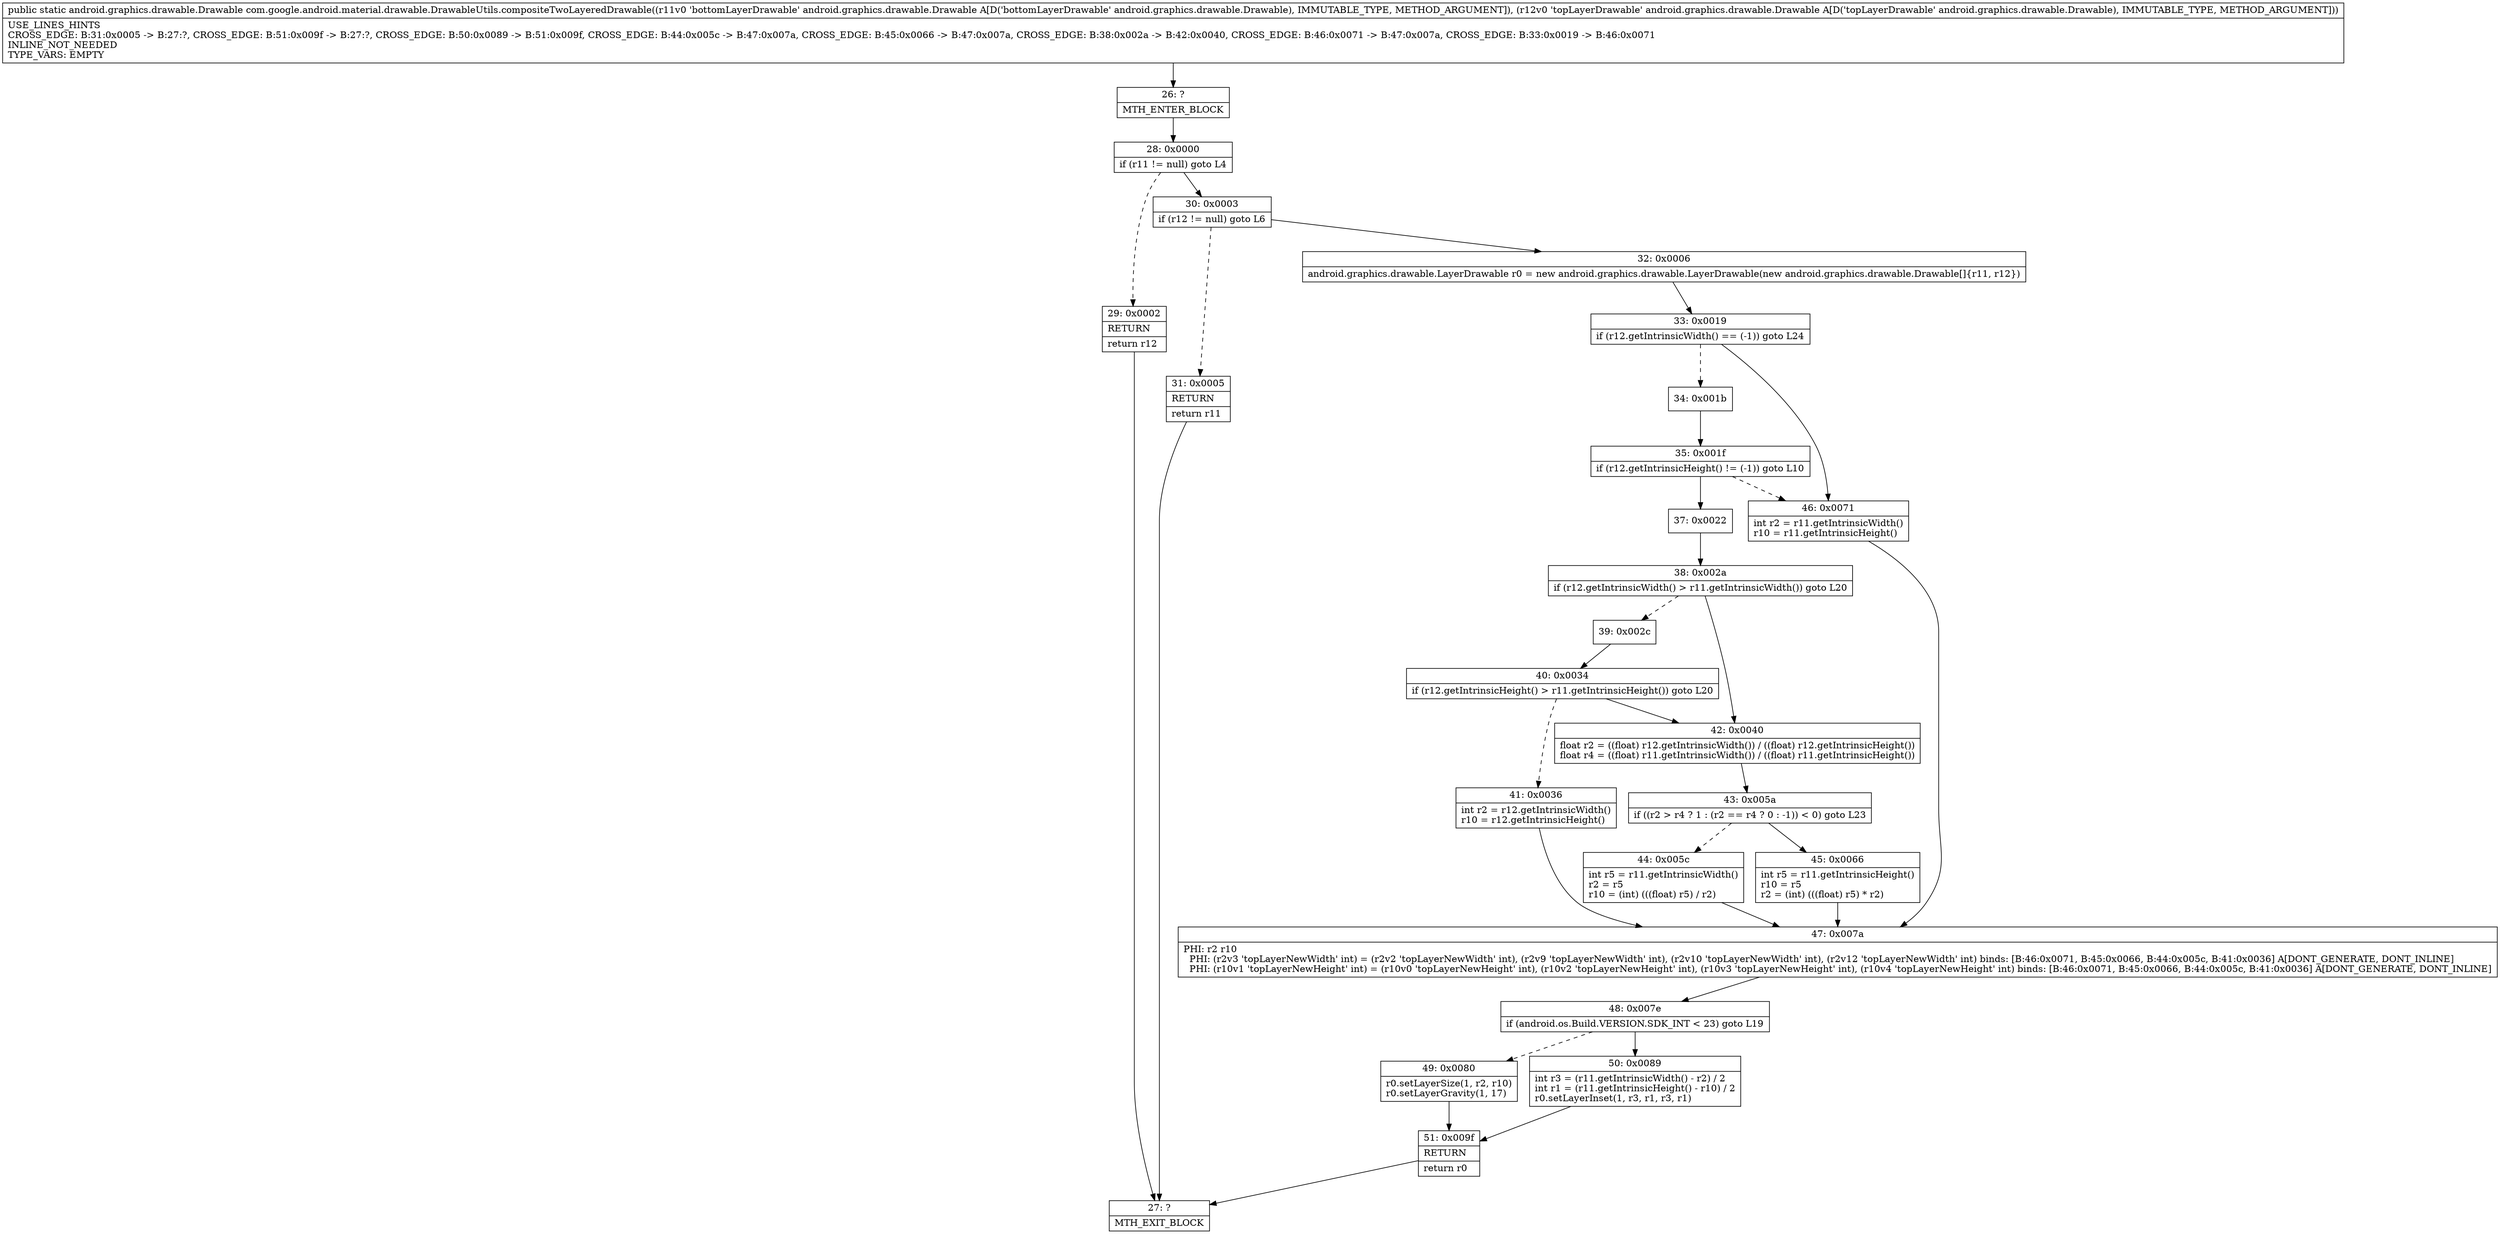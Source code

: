 digraph "CFG forcom.google.android.material.drawable.DrawableUtils.compositeTwoLayeredDrawable(Landroid\/graphics\/drawable\/Drawable;Landroid\/graphics\/drawable\/Drawable;)Landroid\/graphics\/drawable\/Drawable;" {
Node_26 [shape=record,label="{26\:\ ?|MTH_ENTER_BLOCK\l}"];
Node_28 [shape=record,label="{28\:\ 0x0000|if (r11 != null) goto L4\l}"];
Node_29 [shape=record,label="{29\:\ 0x0002|RETURN\l|return r12\l}"];
Node_27 [shape=record,label="{27\:\ ?|MTH_EXIT_BLOCK\l}"];
Node_30 [shape=record,label="{30\:\ 0x0003|if (r12 != null) goto L6\l}"];
Node_31 [shape=record,label="{31\:\ 0x0005|RETURN\l|return r11\l}"];
Node_32 [shape=record,label="{32\:\ 0x0006|android.graphics.drawable.LayerDrawable r0 = new android.graphics.drawable.LayerDrawable(new android.graphics.drawable.Drawable[]\{r11, r12\})\l}"];
Node_33 [shape=record,label="{33\:\ 0x0019|if (r12.getIntrinsicWidth() == (\-1)) goto L24\l}"];
Node_34 [shape=record,label="{34\:\ 0x001b}"];
Node_35 [shape=record,label="{35\:\ 0x001f|if (r12.getIntrinsicHeight() != (\-1)) goto L10\l}"];
Node_37 [shape=record,label="{37\:\ 0x0022}"];
Node_38 [shape=record,label="{38\:\ 0x002a|if (r12.getIntrinsicWidth() \> r11.getIntrinsicWidth()) goto L20\l}"];
Node_39 [shape=record,label="{39\:\ 0x002c}"];
Node_40 [shape=record,label="{40\:\ 0x0034|if (r12.getIntrinsicHeight() \> r11.getIntrinsicHeight()) goto L20\l}"];
Node_41 [shape=record,label="{41\:\ 0x0036|int r2 = r12.getIntrinsicWidth()\lr10 = r12.getIntrinsicHeight()\l}"];
Node_47 [shape=record,label="{47\:\ 0x007a|PHI: r2 r10 \l  PHI: (r2v3 'topLayerNewWidth' int) = (r2v2 'topLayerNewWidth' int), (r2v9 'topLayerNewWidth' int), (r2v10 'topLayerNewWidth' int), (r2v12 'topLayerNewWidth' int) binds: [B:46:0x0071, B:45:0x0066, B:44:0x005c, B:41:0x0036] A[DONT_GENERATE, DONT_INLINE]\l  PHI: (r10v1 'topLayerNewHeight' int) = (r10v0 'topLayerNewHeight' int), (r10v2 'topLayerNewHeight' int), (r10v3 'topLayerNewHeight' int), (r10v4 'topLayerNewHeight' int) binds: [B:46:0x0071, B:45:0x0066, B:44:0x005c, B:41:0x0036] A[DONT_GENERATE, DONT_INLINE]\l}"];
Node_48 [shape=record,label="{48\:\ 0x007e|if (android.os.Build.VERSION.SDK_INT \< 23) goto L19\l}"];
Node_49 [shape=record,label="{49\:\ 0x0080|r0.setLayerSize(1, r2, r10)\lr0.setLayerGravity(1, 17)\l}"];
Node_51 [shape=record,label="{51\:\ 0x009f|RETURN\l|return r0\l}"];
Node_50 [shape=record,label="{50\:\ 0x0089|int r3 = (r11.getIntrinsicWidth() \- r2) \/ 2\lint r1 = (r11.getIntrinsicHeight() \- r10) \/ 2\lr0.setLayerInset(1, r3, r1, r3, r1)\l}"];
Node_42 [shape=record,label="{42\:\ 0x0040|float r2 = ((float) r12.getIntrinsicWidth()) \/ ((float) r12.getIntrinsicHeight())\lfloat r4 = ((float) r11.getIntrinsicWidth()) \/ ((float) r11.getIntrinsicHeight())\l}"];
Node_43 [shape=record,label="{43\:\ 0x005a|if ((r2 \> r4 ? 1 : (r2 == r4 ? 0 : \-1)) \< 0) goto L23\l}"];
Node_44 [shape=record,label="{44\:\ 0x005c|int r5 = r11.getIntrinsicWidth()\lr2 = r5\lr10 = (int) (((float) r5) \/ r2)\l}"];
Node_45 [shape=record,label="{45\:\ 0x0066|int r5 = r11.getIntrinsicHeight()\lr10 = r5\lr2 = (int) (((float) r5) * r2)\l}"];
Node_46 [shape=record,label="{46\:\ 0x0071|int r2 = r11.getIntrinsicWidth()\lr10 = r11.getIntrinsicHeight()\l}"];
MethodNode[shape=record,label="{public static android.graphics.drawable.Drawable com.google.android.material.drawable.DrawableUtils.compositeTwoLayeredDrawable((r11v0 'bottomLayerDrawable' android.graphics.drawable.Drawable A[D('bottomLayerDrawable' android.graphics.drawable.Drawable), IMMUTABLE_TYPE, METHOD_ARGUMENT]), (r12v0 'topLayerDrawable' android.graphics.drawable.Drawable A[D('topLayerDrawable' android.graphics.drawable.Drawable), IMMUTABLE_TYPE, METHOD_ARGUMENT]))  | USE_LINES_HINTS\lCROSS_EDGE: B:31:0x0005 \-\> B:27:?, CROSS_EDGE: B:51:0x009f \-\> B:27:?, CROSS_EDGE: B:50:0x0089 \-\> B:51:0x009f, CROSS_EDGE: B:44:0x005c \-\> B:47:0x007a, CROSS_EDGE: B:45:0x0066 \-\> B:47:0x007a, CROSS_EDGE: B:38:0x002a \-\> B:42:0x0040, CROSS_EDGE: B:46:0x0071 \-\> B:47:0x007a, CROSS_EDGE: B:33:0x0019 \-\> B:46:0x0071\lINLINE_NOT_NEEDED\lTYPE_VARS: EMPTY\l}"];
MethodNode -> Node_26;Node_26 -> Node_28;
Node_28 -> Node_29[style=dashed];
Node_28 -> Node_30;
Node_29 -> Node_27;
Node_30 -> Node_31[style=dashed];
Node_30 -> Node_32;
Node_31 -> Node_27;
Node_32 -> Node_33;
Node_33 -> Node_34[style=dashed];
Node_33 -> Node_46;
Node_34 -> Node_35;
Node_35 -> Node_37;
Node_35 -> Node_46[style=dashed];
Node_37 -> Node_38;
Node_38 -> Node_39[style=dashed];
Node_38 -> Node_42;
Node_39 -> Node_40;
Node_40 -> Node_41[style=dashed];
Node_40 -> Node_42;
Node_41 -> Node_47;
Node_47 -> Node_48;
Node_48 -> Node_49[style=dashed];
Node_48 -> Node_50;
Node_49 -> Node_51;
Node_51 -> Node_27;
Node_50 -> Node_51;
Node_42 -> Node_43;
Node_43 -> Node_44[style=dashed];
Node_43 -> Node_45;
Node_44 -> Node_47;
Node_45 -> Node_47;
Node_46 -> Node_47;
}

